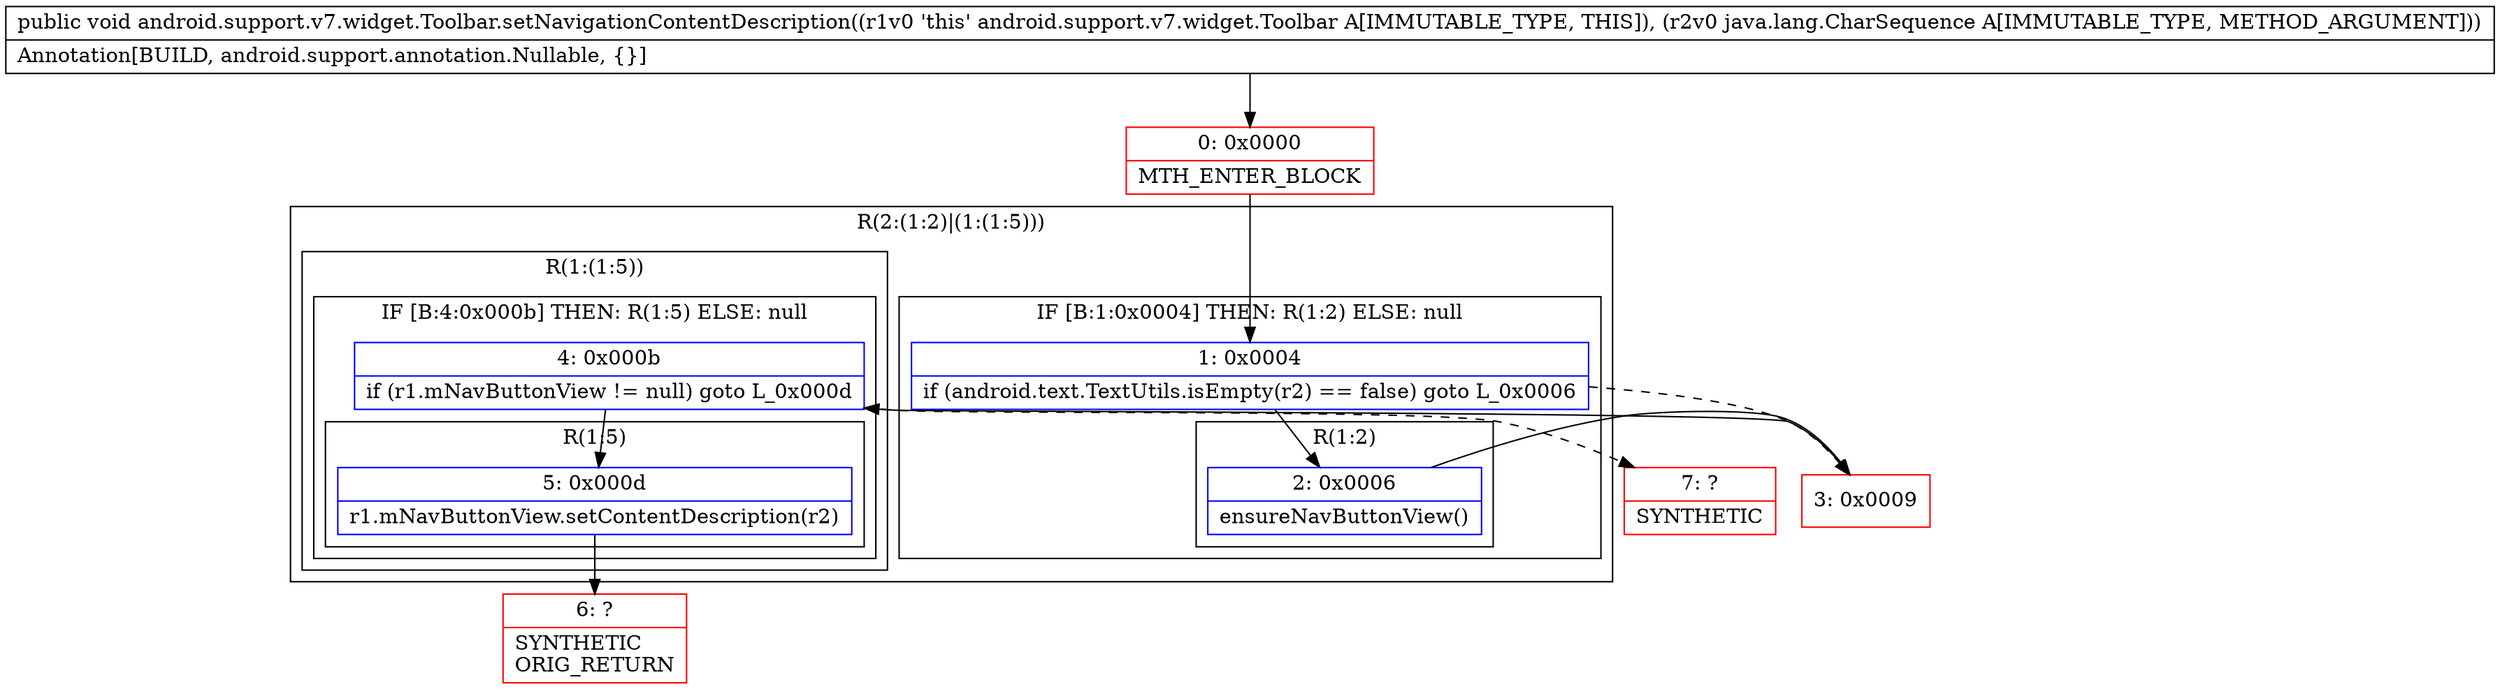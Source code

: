 digraph "CFG forandroid.support.v7.widget.Toolbar.setNavigationContentDescription(Ljava\/lang\/CharSequence;)V" {
subgraph cluster_Region_276407906 {
label = "R(2:(1:2)|(1:(1:5)))";
node [shape=record,color=blue];
subgraph cluster_IfRegion_1956947493 {
label = "IF [B:1:0x0004] THEN: R(1:2) ELSE: null";
node [shape=record,color=blue];
Node_1 [shape=record,label="{1\:\ 0x0004|if (android.text.TextUtils.isEmpty(r2) == false) goto L_0x0006\l}"];
subgraph cluster_Region_2077179941 {
label = "R(1:2)";
node [shape=record,color=blue];
Node_2 [shape=record,label="{2\:\ 0x0006|ensureNavButtonView()\l}"];
}
}
subgraph cluster_Region_1964259698 {
label = "R(1:(1:5))";
node [shape=record,color=blue];
subgraph cluster_IfRegion_679725828 {
label = "IF [B:4:0x000b] THEN: R(1:5) ELSE: null";
node [shape=record,color=blue];
Node_4 [shape=record,label="{4\:\ 0x000b|if (r1.mNavButtonView != null) goto L_0x000d\l}"];
subgraph cluster_Region_2034746815 {
label = "R(1:5)";
node [shape=record,color=blue];
Node_5 [shape=record,label="{5\:\ 0x000d|r1.mNavButtonView.setContentDescription(r2)\l}"];
}
}
}
}
Node_0 [shape=record,color=red,label="{0\:\ 0x0000|MTH_ENTER_BLOCK\l}"];
Node_3 [shape=record,color=red,label="{3\:\ 0x0009}"];
Node_6 [shape=record,color=red,label="{6\:\ ?|SYNTHETIC\lORIG_RETURN\l}"];
Node_7 [shape=record,color=red,label="{7\:\ ?|SYNTHETIC\l}"];
MethodNode[shape=record,label="{public void android.support.v7.widget.Toolbar.setNavigationContentDescription((r1v0 'this' android.support.v7.widget.Toolbar A[IMMUTABLE_TYPE, THIS]), (r2v0 java.lang.CharSequence A[IMMUTABLE_TYPE, METHOD_ARGUMENT]))  | Annotation[BUILD, android.support.annotation.Nullable, \{\}]\l}"];
MethodNode -> Node_0;
Node_1 -> Node_2;
Node_1 -> Node_3[style=dashed];
Node_2 -> Node_3;
Node_4 -> Node_5;
Node_4 -> Node_7[style=dashed];
Node_5 -> Node_6;
Node_0 -> Node_1;
Node_3 -> Node_4;
}

